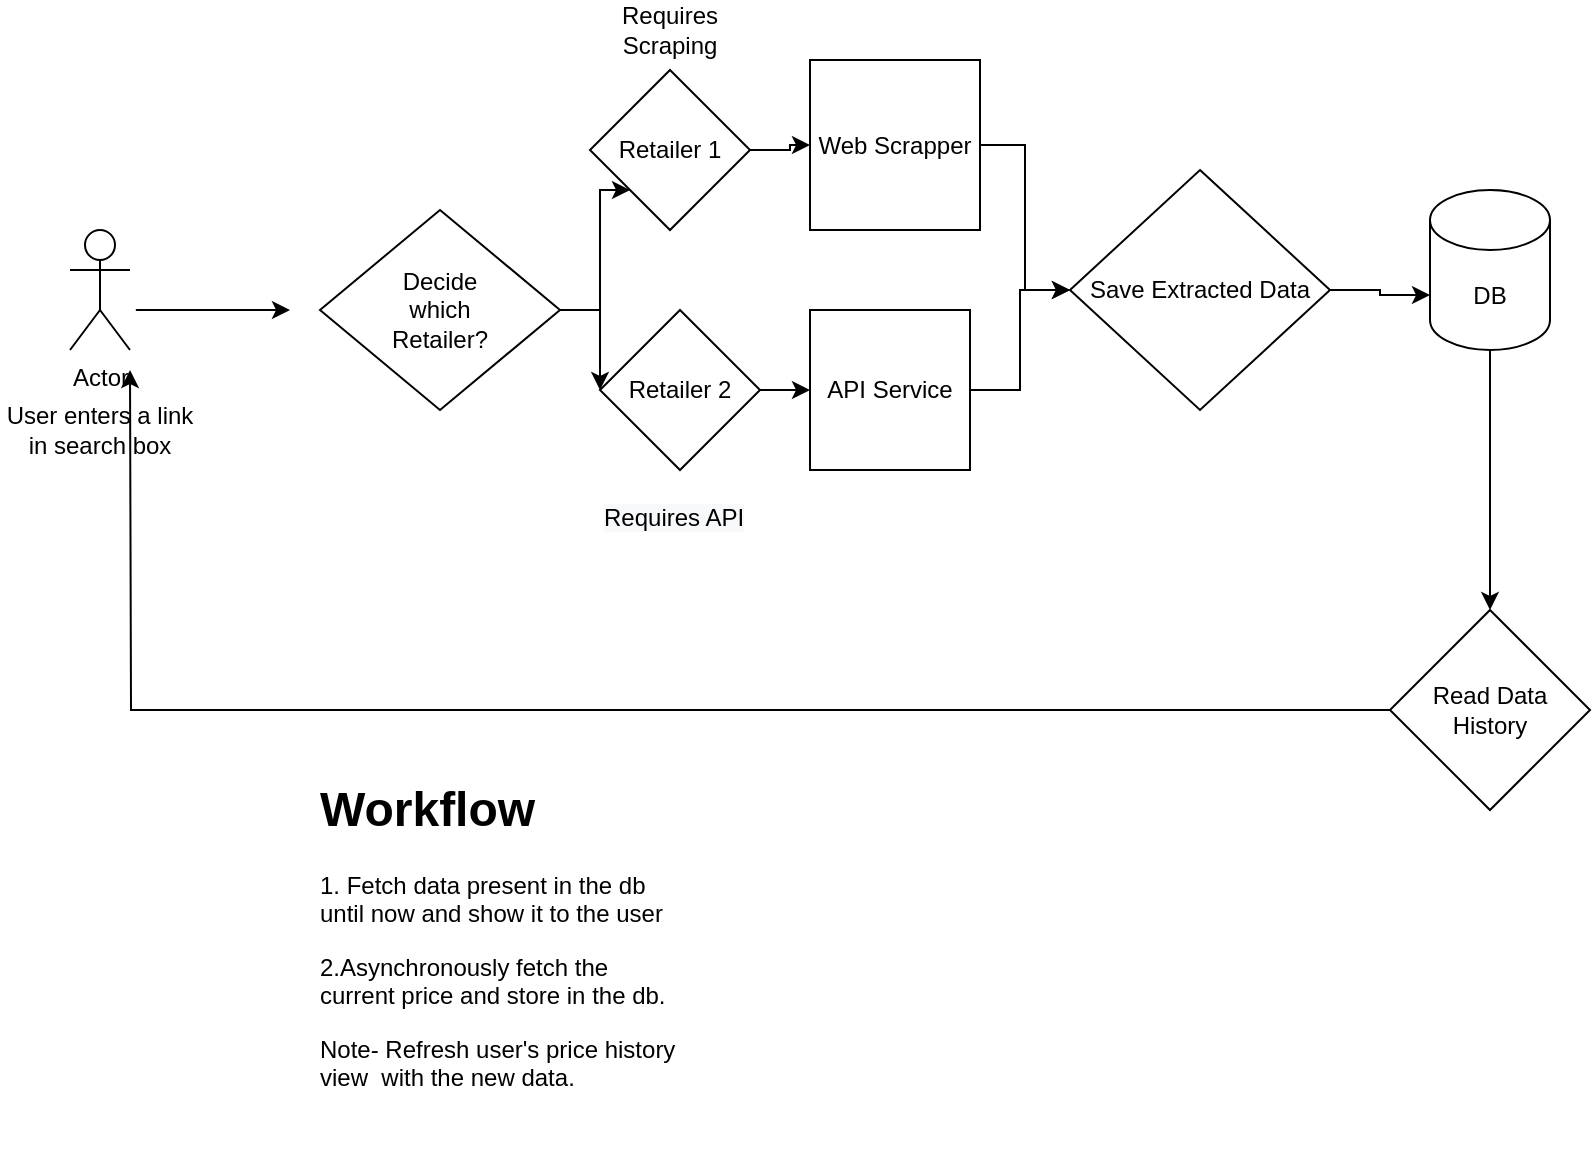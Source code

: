 <mxfile version="15.2.9" type="github"><diagram id="yAzcnDEukybTP0zqYtmS" name="Page-1"><mxGraphModel dx="1718" dy="482" grid="1" gridSize="10" guides="1" tooltips="1" connect="1" arrows="1" fold="1" page="1" pageScale="1" pageWidth="850" pageHeight="1100" math="0" shadow="0"><root><mxCell id="0"/><mxCell id="1" parent="0"/><mxCell id="rXADMRZgKf7akxMS6-4l-2" value="Actor" style="shape=umlActor;verticalLabelPosition=bottom;verticalAlign=top;html=1;outlineConnect=0;" vertex="1" parent="1"><mxGeometry x="30" y="230" width="30" height="60" as="geometry"/></mxCell><mxCell id="rXADMRZgKf7akxMS6-4l-3" value="User enters a link in search box" style="text;html=1;strokeColor=none;fillColor=none;align=center;verticalAlign=middle;whiteSpace=wrap;rounded=0;" vertex="1" parent="1"><mxGeometry x="-5" y="320" width="100" height="20" as="geometry"/></mxCell><mxCell id="rXADMRZgKf7akxMS6-4l-23" style="edgeStyle=orthogonalEdgeStyle;rounded=0;orthogonalLoop=1;jettySize=auto;html=1;" edge="1" parent="1" source="rXADMRZgKf7akxMS6-4l-4" target="rXADMRZgKf7akxMS6-4l-9"><mxGeometry relative="1" as="geometry"/></mxCell><mxCell id="rXADMRZgKf7akxMS6-4l-24" style="edgeStyle=orthogonalEdgeStyle;rounded=0;orthogonalLoop=1;jettySize=auto;html=1;entryX=0;entryY=1;entryDx=0;entryDy=0;" edge="1" parent="1" source="rXADMRZgKf7akxMS6-4l-4" target="rXADMRZgKf7akxMS6-4l-5"><mxGeometry relative="1" as="geometry"/></mxCell><mxCell id="rXADMRZgKf7akxMS6-4l-4" value="Decide&lt;br&gt;which&lt;br&gt;Retailer?" style="rhombus;whiteSpace=wrap;html=1;" vertex="1" parent="1"><mxGeometry x="155" y="220" width="120" height="100" as="geometry"/></mxCell><mxCell id="rXADMRZgKf7akxMS6-4l-26" style="edgeStyle=orthogonalEdgeStyle;rounded=0;orthogonalLoop=1;jettySize=auto;html=1;entryX=0;entryY=0.5;entryDx=0;entryDy=0;" edge="1" parent="1" source="rXADMRZgKf7akxMS6-4l-5" target="rXADMRZgKf7akxMS6-4l-14"><mxGeometry relative="1" as="geometry"/></mxCell><mxCell id="rXADMRZgKf7akxMS6-4l-5" value="Retailer 1" style="rhombus;whiteSpace=wrap;html=1;" vertex="1" parent="1"><mxGeometry x="290" y="150" width="80" height="80" as="geometry"/></mxCell><mxCell id="rXADMRZgKf7akxMS6-4l-25" style="edgeStyle=orthogonalEdgeStyle;rounded=0;orthogonalLoop=1;jettySize=auto;html=1;entryX=0;entryY=0.5;entryDx=0;entryDy=0;" edge="1" parent="1" source="rXADMRZgKf7akxMS6-4l-9" target="rXADMRZgKf7akxMS6-4l-15"><mxGeometry relative="1" as="geometry"/></mxCell><mxCell id="rXADMRZgKf7akxMS6-4l-9" value="Retailer 2" style="rhombus;whiteSpace=wrap;html=1;" vertex="1" parent="1"><mxGeometry x="295" y="270" width="80" height="80" as="geometry"/></mxCell><mxCell id="rXADMRZgKf7akxMS6-4l-11" value="Requires Scraping" style="text;html=1;strokeColor=none;fillColor=none;align=center;verticalAlign=middle;whiteSpace=wrap;rounded=0;" vertex="1" parent="1"><mxGeometry x="290" y="120" width="80" height="20" as="geometry"/></mxCell><mxCell id="rXADMRZgKf7akxMS6-4l-12" value="&lt;span style=&quot;color: rgb(0 , 0 , 0) ; font-family: &amp;#34;helvetica&amp;#34; ; font-size: 12px ; font-style: normal ; font-weight: 400 ; letter-spacing: normal ; text-align: center ; text-indent: 0px ; text-transform: none ; word-spacing: 0px ; background-color: rgb(248 , 249 , 250) ; display: inline ; float: none&quot;&gt;Requires API&lt;/span&gt;" style="text;whiteSpace=wrap;html=1;" vertex="1" parent="1"><mxGeometry x="295" y="360" width="90" height="30" as="geometry"/></mxCell><mxCell id="rXADMRZgKf7akxMS6-4l-27" style="edgeStyle=orthogonalEdgeStyle;rounded=0;orthogonalLoop=1;jettySize=auto;html=1;" edge="1" parent="1" source="rXADMRZgKf7akxMS6-4l-14" target="rXADMRZgKf7akxMS6-4l-16"><mxGeometry relative="1" as="geometry"/></mxCell><mxCell id="rXADMRZgKf7akxMS6-4l-14" value="Web Scrapper" style="whiteSpace=wrap;html=1;aspect=fixed;" vertex="1" parent="1"><mxGeometry x="400" y="145" width="85" height="85" as="geometry"/></mxCell><mxCell id="rXADMRZgKf7akxMS6-4l-28" style="edgeStyle=orthogonalEdgeStyle;rounded=0;orthogonalLoop=1;jettySize=auto;html=1;entryX=0;entryY=0.5;entryDx=0;entryDy=0;" edge="1" parent="1" source="rXADMRZgKf7akxMS6-4l-15" target="rXADMRZgKf7akxMS6-4l-16"><mxGeometry relative="1" as="geometry"/></mxCell><mxCell id="rXADMRZgKf7akxMS6-4l-15" value="API Service" style="whiteSpace=wrap;html=1;aspect=fixed;" vertex="1" parent="1"><mxGeometry x="400" y="270" width="80" height="80" as="geometry"/></mxCell><mxCell id="rXADMRZgKf7akxMS6-4l-29" style="edgeStyle=orthogonalEdgeStyle;rounded=0;orthogonalLoop=1;jettySize=auto;html=1;entryX=0;entryY=0;entryDx=0;entryDy=52.5;entryPerimeter=0;" edge="1" parent="1" source="rXADMRZgKf7akxMS6-4l-16" target="rXADMRZgKf7akxMS6-4l-17"><mxGeometry relative="1" as="geometry"/></mxCell><mxCell id="rXADMRZgKf7akxMS6-4l-16" value="Save Extracted Data" style="rhombus;whiteSpace=wrap;html=1;" vertex="1" parent="1"><mxGeometry x="530" y="200" width="130" height="120" as="geometry"/></mxCell><mxCell id="rXADMRZgKf7akxMS6-4l-32" style="edgeStyle=orthogonalEdgeStyle;rounded=0;orthogonalLoop=1;jettySize=auto;html=1;entryX=0.5;entryY=0;entryDx=0;entryDy=0;" edge="1" parent="1" source="rXADMRZgKf7akxMS6-4l-17" target="rXADMRZgKf7akxMS6-4l-31"><mxGeometry relative="1" as="geometry"/></mxCell><mxCell id="rXADMRZgKf7akxMS6-4l-17" value="DB" style="shape=cylinder3;whiteSpace=wrap;html=1;boundedLbl=1;backgroundOutline=1;size=15;" vertex="1" parent="1"><mxGeometry x="710" y="210" width="60" height="80" as="geometry"/></mxCell><mxCell id="rXADMRZgKf7akxMS6-4l-18" value="" style="endArrow=classic;html=1;" edge="1" parent="1"><mxGeometry relative="1" as="geometry"><mxPoint x="70" y="270" as="sourcePoint"/><mxPoint x="140" y="270" as="targetPoint"/><Array as="points"><mxPoint x="60" y="270"/></Array></mxGeometry></mxCell><mxCell id="rXADMRZgKf7akxMS6-4l-33" style="edgeStyle=orthogonalEdgeStyle;rounded=0;orthogonalLoop=1;jettySize=auto;html=1;" edge="1" parent="1" source="rXADMRZgKf7akxMS6-4l-31"><mxGeometry relative="1" as="geometry"><mxPoint x="60" y="300" as="targetPoint"/></mxGeometry></mxCell><mxCell id="rXADMRZgKf7akxMS6-4l-31" value="Read Data History" style="rhombus;whiteSpace=wrap;html=1;" vertex="1" parent="1"><mxGeometry x="690" y="420" width="100" height="100" as="geometry"/></mxCell><mxCell id="rXADMRZgKf7akxMS6-4l-34" value="&lt;h1&gt;Workflow&lt;/h1&gt;&lt;p&gt;1. Fetch data present in the db until now and show it to the user&lt;/p&gt;&lt;p&gt;2.Asynchronously fetch the current price and store in the db.&lt;/p&gt;&lt;p&gt;Note- Refresh user's price history view&amp;nbsp; with the new data.&lt;/p&gt;" style="text;html=1;strokeColor=none;fillColor=none;spacing=5;spacingTop=-20;whiteSpace=wrap;overflow=hidden;rounded=0;" vertex="1" parent="1"><mxGeometry x="150" y="500" width="190" height="200" as="geometry"/></mxCell></root></mxGraphModel></diagram></mxfile>